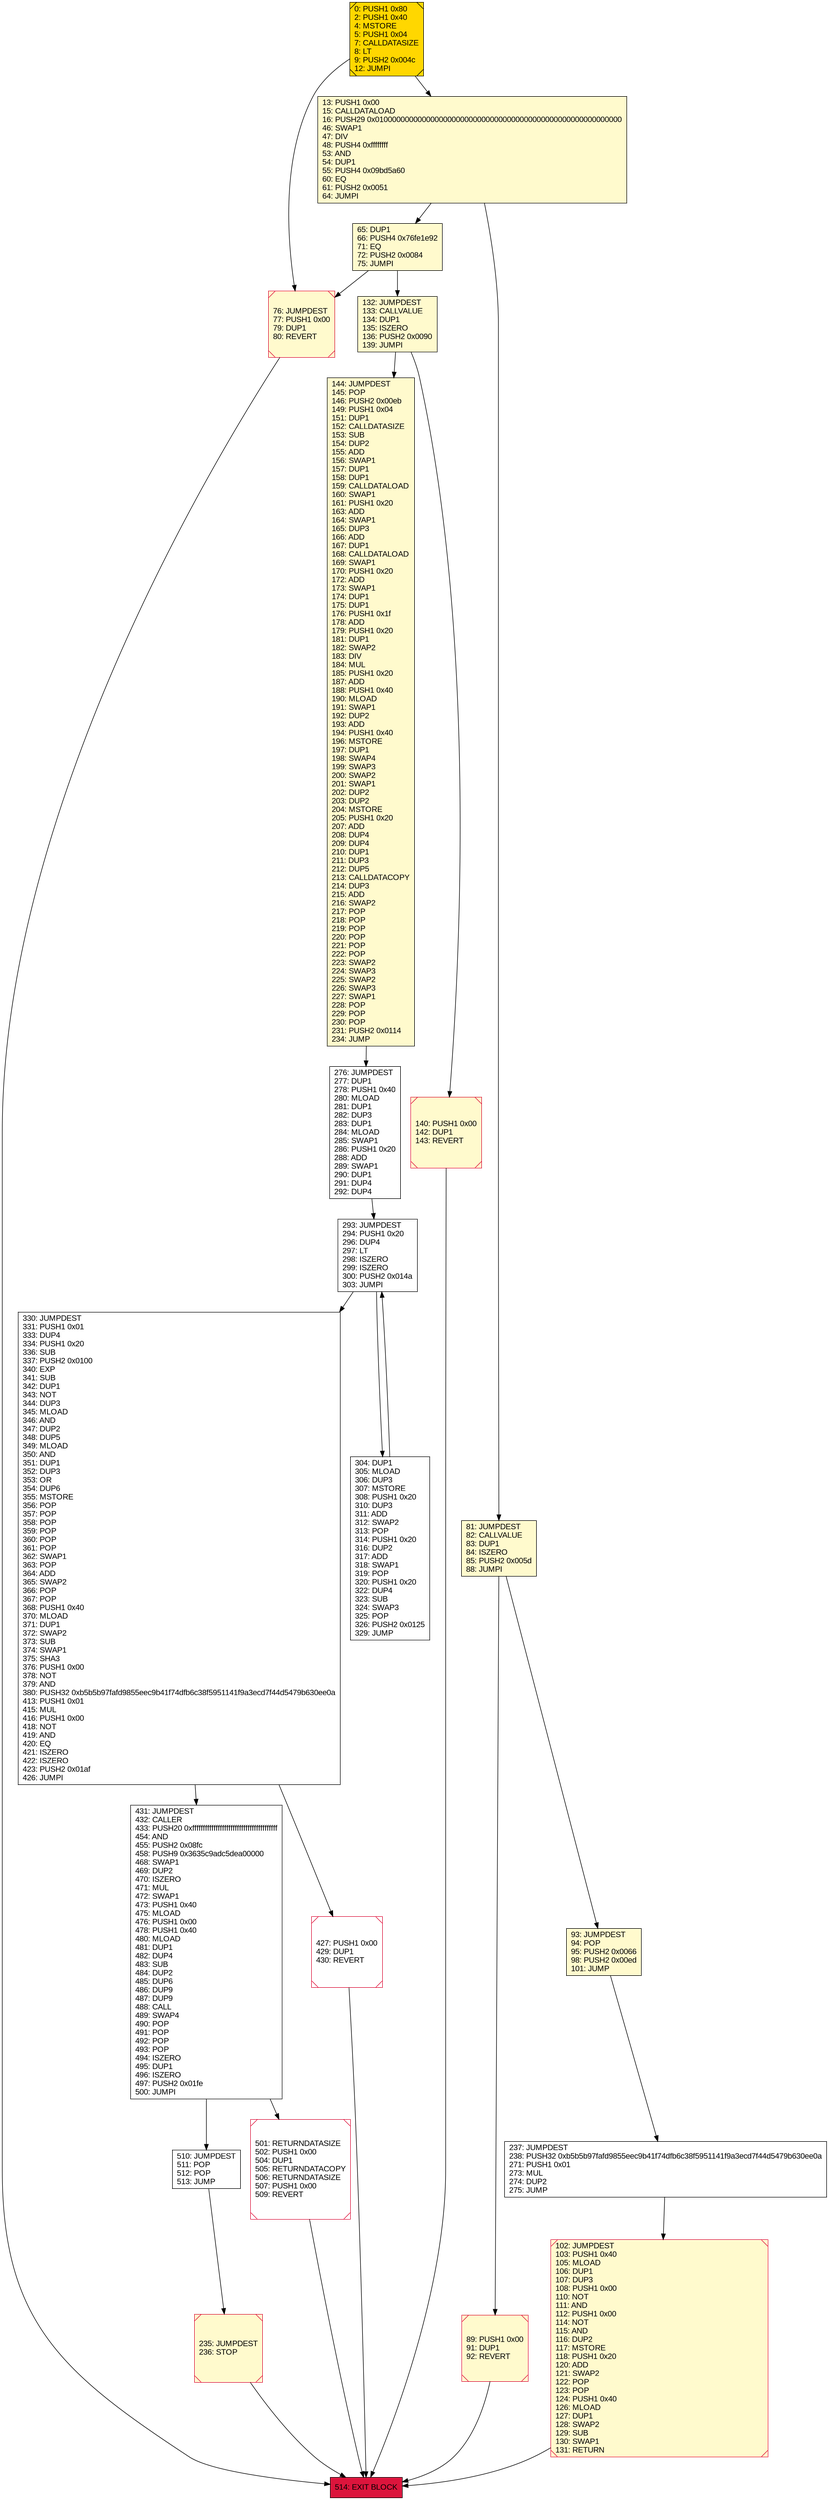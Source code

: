 digraph G {
bgcolor=transparent rankdir=UD;
node [shape=box style=filled color=black fillcolor=white fontname=arial fontcolor=black];
514 [label="514: EXIT BLOCK\l" fillcolor=crimson ];
276 [label="276: JUMPDEST\l277: DUP1\l278: PUSH1 0x40\l280: MLOAD\l281: DUP1\l282: DUP3\l283: DUP1\l284: MLOAD\l285: SWAP1\l286: PUSH1 0x20\l288: ADD\l289: SWAP1\l290: DUP1\l291: DUP4\l292: DUP4\l" ];
304 [label="304: DUP1\l305: MLOAD\l306: DUP3\l307: MSTORE\l308: PUSH1 0x20\l310: DUP3\l311: ADD\l312: SWAP2\l313: POP\l314: PUSH1 0x20\l316: DUP2\l317: ADD\l318: SWAP1\l319: POP\l320: PUSH1 0x20\l322: DUP4\l323: SUB\l324: SWAP3\l325: POP\l326: PUSH2 0x0125\l329: JUMP\l" ];
237 [label="237: JUMPDEST\l238: PUSH32 0xb5b5b97fafd9855eec9b41f74dfb6c38f5951141f9a3ecd7f44d5479b630ee0a\l271: PUSH1 0x01\l273: MUL\l274: DUP2\l275: JUMP\l" ];
0 [label="0: PUSH1 0x80\l2: PUSH1 0x40\l4: MSTORE\l5: PUSH1 0x04\l7: CALLDATASIZE\l8: LT\l9: PUSH2 0x004c\l12: JUMPI\l" fillcolor=lemonchiffon shape=Msquare fillcolor=gold ];
76 [label="76: JUMPDEST\l77: PUSH1 0x00\l79: DUP1\l80: REVERT\l" fillcolor=lemonchiffon shape=Msquare color=crimson ];
330 [label="330: JUMPDEST\l331: PUSH1 0x01\l333: DUP4\l334: PUSH1 0x20\l336: SUB\l337: PUSH2 0x0100\l340: EXP\l341: SUB\l342: DUP1\l343: NOT\l344: DUP3\l345: MLOAD\l346: AND\l347: DUP2\l348: DUP5\l349: MLOAD\l350: AND\l351: DUP1\l352: DUP3\l353: OR\l354: DUP6\l355: MSTORE\l356: POP\l357: POP\l358: POP\l359: POP\l360: POP\l361: POP\l362: SWAP1\l363: POP\l364: ADD\l365: SWAP2\l366: POP\l367: POP\l368: PUSH1 0x40\l370: MLOAD\l371: DUP1\l372: SWAP2\l373: SUB\l374: SWAP1\l375: SHA3\l376: PUSH1 0x00\l378: NOT\l379: AND\l380: PUSH32 0xb5b5b97fafd9855eec9b41f74dfb6c38f5951141f9a3ecd7f44d5479b630ee0a\l413: PUSH1 0x01\l415: MUL\l416: PUSH1 0x00\l418: NOT\l419: AND\l420: EQ\l421: ISZERO\l422: ISZERO\l423: PUSH2 0x01af\l426: JUMPI\l" ];
427 [label="427: PUSH1 0x00\l429: DUP1\l430: REVERT\l" shape=Msquare color=crimson ];
81 [label="81: JUMPDEST\l82: CALLVALUE\l83: DUP1\l84: ISZERO\l85: PUSH2 0x005d\l88: JUMPI\l" fillcolor=lemonchiffon ];
102 [label="102: JUMPDEST\l103: PUSH1 0x40\l105: MLOAD\l106: DUP1\l107: DUP3\l108: PUSH1 0x00\l110: NOT\l111: AND\l112: PUSH1 0x00\l114: NOT\l115: AND\l116: DUP2\l117: MSTORE\l118: PUSH1 0x20\l120: ADD\l121: SWAP2\l122: POP\l123: POP\l124: PUSH1 0x40\l126: MLOAD\l127: DUP1\l128: SWAP2\l129: SUB\l130: SWAP1\l131: RETURN\l" fillcolor=lemonchiffon shape=Msquare color=crimson ];
140 [label="140: PUSH1 0x00\l142: DUP1\l143: REVERT\l" fillcolor=lemonchiffon shape=Msquare color=crimson ];
501 [label="501: RETURNDATASIZE\l502: PUSH1 0x00\l504: DUP1\l505: RETURNDATACOPY\l506: RETURNDATASIZE\l507: PUSH1 0x00\l509: REVERT\l" shape=Msquare color=crimson ];
144 [label="144: JUMPDEST\l145: POP\l146: PUSH2 0x00eb\l149: PUSH1 0x04\l151: DUP1\l152: CALLDATASIZE\l153: SUB\l154: DUP2\l155: ADD\l156: SWAP1\l157: DUP1\l158: DUP1\l159: CALLDATALOAD\l160: SWAP1\l161: PUSH1 0x20\l163: ADD\l164: SWAP1\l165: DUP3\l166: ADD\l167: DUP1\l168: CALLDATALOAD\l169: SWAP1\l170: PUSH1 0x20\l172: ADD\l173: SWAP1\l174: DUP1\l175: DUP1\l176: PUSH1 0x1f\l178: ADD\l179: PUSH1 0x20\l181: DUP1\l182: SWAP2\l183: DIV\l184: MUL\l185: PUSH1 0x20\l187: ADD\l188: PUSH1 0x40\l190: MLOAD\l191: SWAP1\l192: DUP2\l193: ADD\l194: PUSH1 0x40\l196: MSTORE\l197: DUP1\l198: SWAP4\l199: SWAP3\l200: SWAP2\l201: SWAP1\l202: DUP2\l203: DUP2\l204: MSTORE\l205: PUSH1 0x20\l207: ADD\l208: DUP4\l209: DUP4\l210: DUP1\l211: DUP3\l212: DUP5\l213: CALLDATACOPY\l214: DUP3\l215: ADD\l216: SWAP2\l217: POP\l218: POP\l219: POP\l220: POP\l221: POP\l222: POP\l223: SWAP2\l224: SWAP3\l225: SWAP2\l226: SWAP3\l227: SWAP1\l228: POP\l229: POP\l230: POP\l231: PUSH2 0x0114\l234: JUMP\l" fillcolor=lemonchiffon ];
293 [label="293: JUMPDEST\l294: PUSH1 0x20\l296: DUP4\l297: LT\l298: ISZERO\l299: ISZERO\l300: PUSH2 0x014a\l303: JUMPI\l" ];
510 [label="510: JUMPDEST\l511: POP\l512: POP\l513: JUMP\l" ];
13 [label="13: PUSH1 0x00\l15: CALLDATALOAD\l16: PUSH29 0x0100000000000000000000000000000000000000000000000000000000\l46: SWAP1\l47: DIV\l48: PUSH4 0xffffffff\l53: AND\l54: DUP1\l55: PUSH4 0x09bd5a60\l60: EQ\l61: PUSH2 0x0051\l64: JUMPI\l" fillcolor=lemonchiffon ];
65 [label="65: DUP1\l66: PUSH4 0x76fe1e92\l71: EQ\l72: PUSH2 0x0084\l75: JUMPI\l" fillcolor=lemonchiffon ];
132 [label="132: JUMPDEST\l133: CALLVALUE\l134: DUP1\l135: ISZERO\l136: PUSH2 0x0090\l139: JUMPI\l" fillcolor=lemonchiffon ];
89 [label="89: PUSH1 0x00\l91: DUP1\l92: REVERT\l" fillcolor=lemonchiffon shape=Msquare color=crimson ];
93 [label="93: JUMPDEST\l94: POP\l95: PUSH2 0x0066\l98: PUSH2 0x00ed\l101: JUMP\l" fillcolor=lemonchiffon ];
431 [label="431: JUMPDEST\l432: CALLER\l433: PUSH20 0xffffffffffffffffffffffffffffffffffffffff\l454: AND\l455: PUSH2 0x08fc\l458: PUSH9 0x3635c9adc5dea00000\l468: SWAP1\l469: DUP2\l470: ISZERO\l471: MUL\l472: SWAP1\l473: PUSH1 0x40\l475: MLOAD\l476: PUSH1 0x00\l478: PUSH1 0x40\l480: MLOAD\l481: DUP1\l482: DUP4\l483: SUB\l484: DUP2\l485: DUP6\l486: DUP9\l487: DUP9\l488: CALL\l489: SWAP4\l490: POP\l491: POP\l492: POP\l493: POP\l494: ISZERO\l495: DUP1\l496: ISZERO\l497: PUSH2 0x01fe\l500: JUMPI\l" ];
235 [label="235: JUMPDEST\l236: STOP\l" fillcolor=lemonchiffon shape=Msquare color=crimson ];
65 -> 132;
427 -> 514;
431 -> 510;
237 -> 102;
510 -> 235;
76 -> 514;
144 -> 276;
81 -> 93;
276 -> 293;
431 -> 501;
293 -> 304;
304 -> 293;
330 -> 431;
293 -> 330;
65 -> 76;
0 -> 13;
0 -> 76;
330 -> 427;
13 -> 65;
501 -> 514;
102 -> 514;
140 -> 514;
81 -> 89;
132 -> 144;
89 -> 514;
132 -> 140;
13 -> 81;
93 -> 237;
235 -> 514;
}